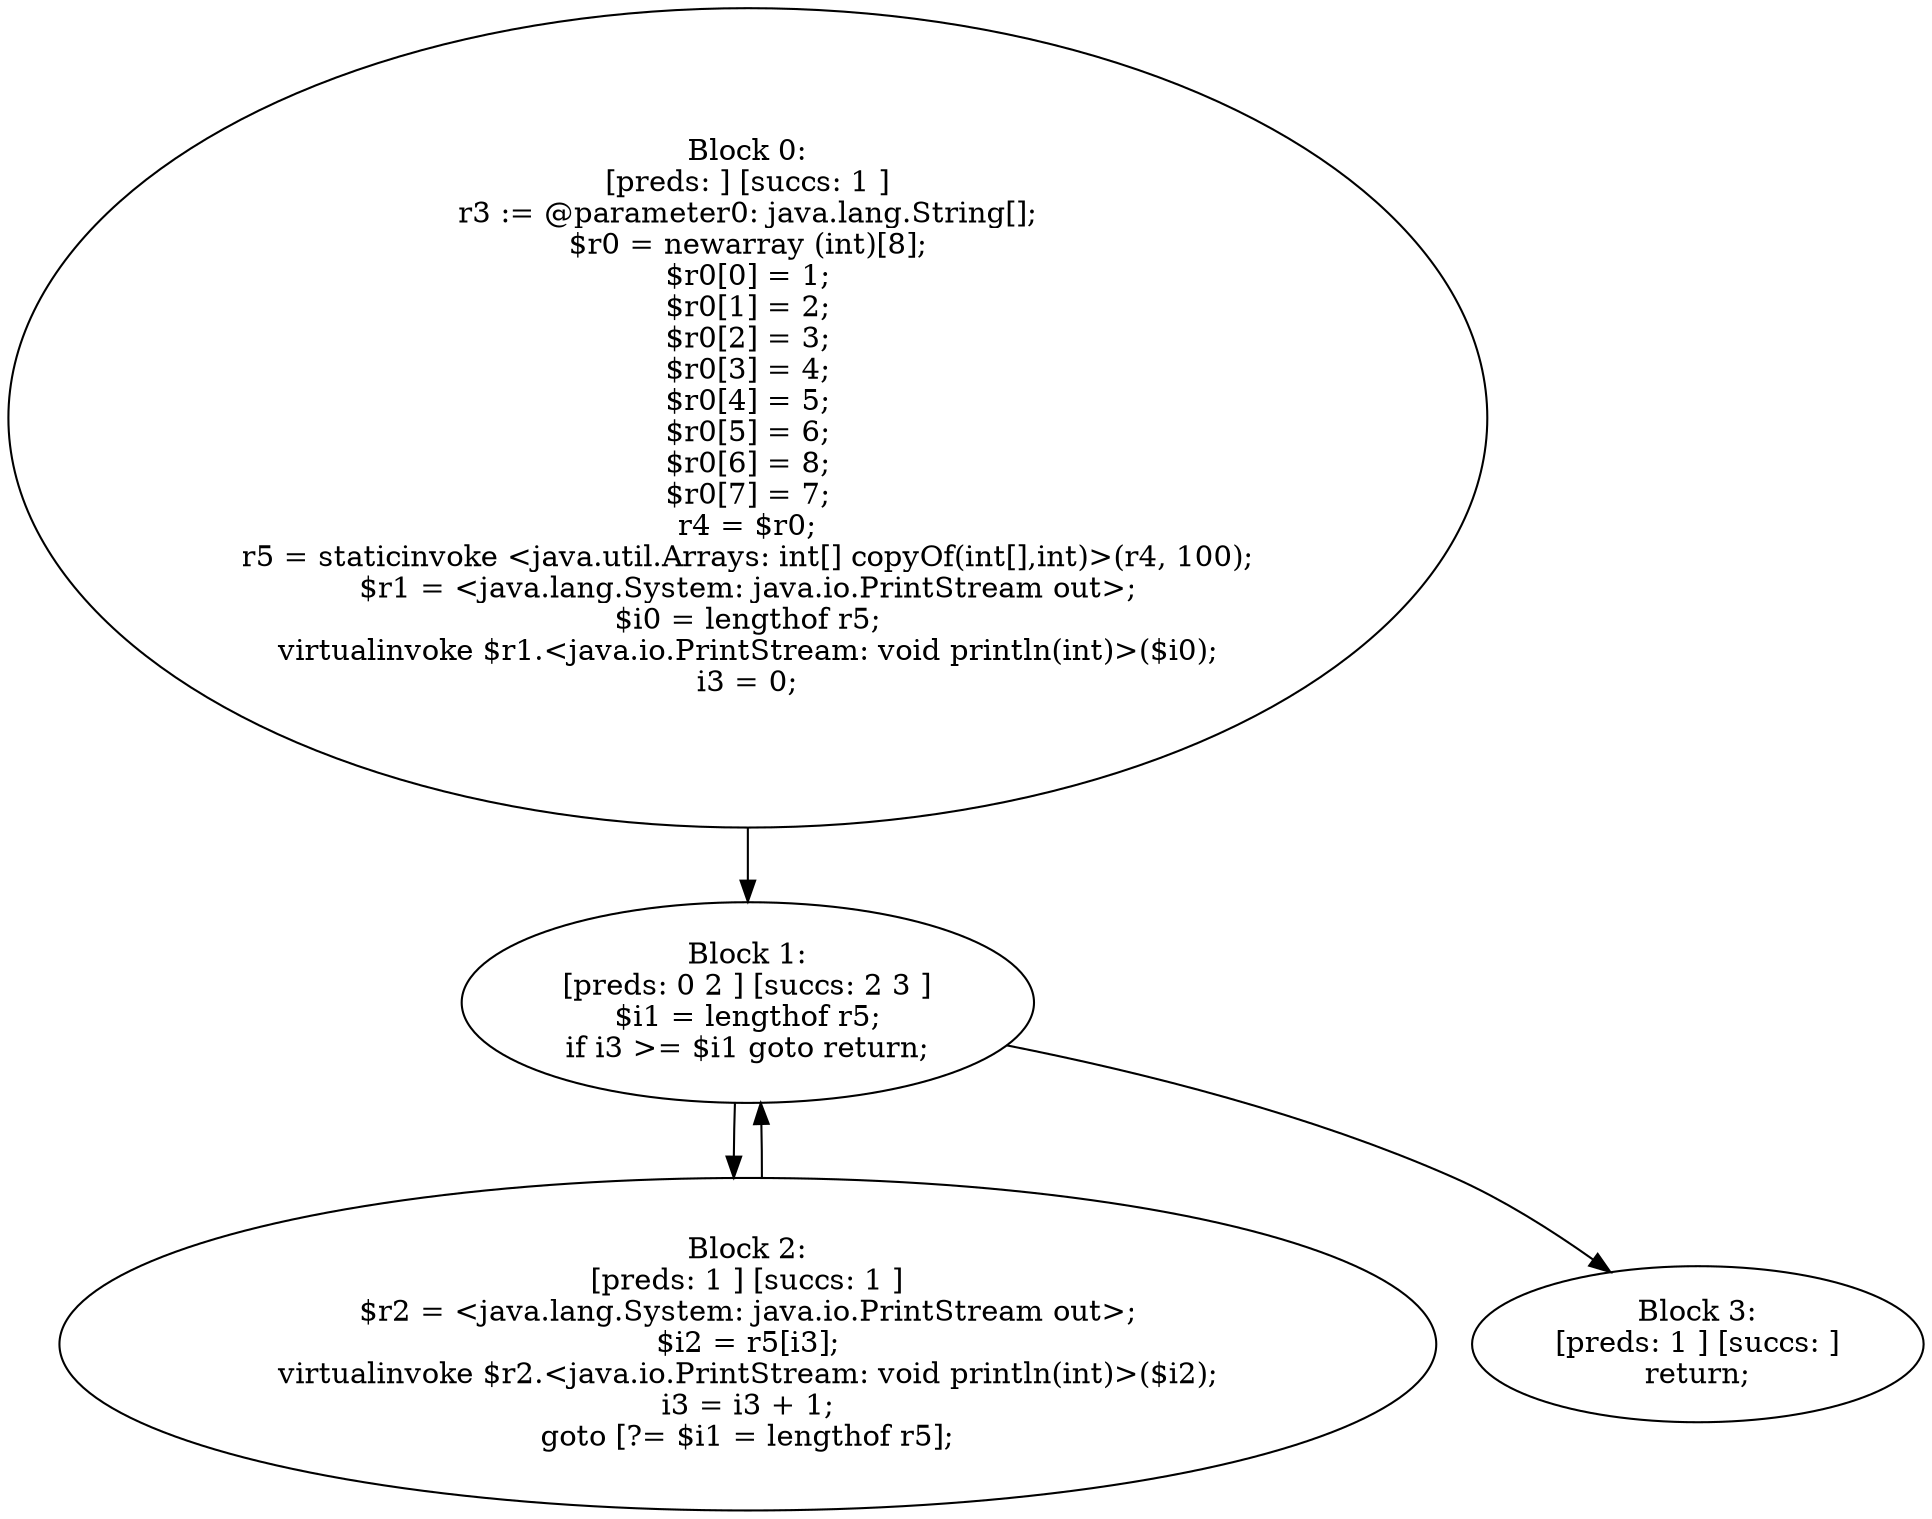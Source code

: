 digraph "unitGraph" {
    "Block 0:
[preds: ] [succs: 1 ]
r3 := @parameter0: java.lang.String[];
$r0 = newarray (int)[8];
$r0[0] = 1;
$r0[1] = 2;
$r0[2] = 3;
$r0[3] = 4;
$r0[4] = 5;
$r0[5] = 6;
$r0[6] = 8;
$r0[7] = 7;
r4 = $r0;
r5 = staticinvoke <java.util.Arrays: int[] copyOf(int[],int)>(r4, 100);
$r1 = <java.lang.System: java.io.PrintStream out>;
$i0 = lengthof r5;
virtualinvoke $r1.<java.io.PrintStream: void println(int)>($i0);
i3 = 0;
"
    "Block 1:
[preds: 0 2 ] [succs: 2 3 ]
$i1 = lengthof r5;
if i3 >= $i1 goto return;
"
    "Block 2:
[preds: 1 ] [succs: 1 ]
$r2 = <java.lang.System: java.io.PrintStream out>;
$i2 = r5[i3];
virtualinvoke $r2.<java.io.PrintStream: void println(int)>($i2);
i3 = i3 + 1;
goto [?= $i1 = lengthof r5];
"
    "Block 3:
[preds: 1 ] [succs: ]
return;
"
    "Block 0:
[preds: ] [succs: 1 ]
r3 := @parameter0: java.lang.String[];
$r0 = newarray (int)[8];
$r0[0] = 1;
$r0[1] = 2;
$r0[2] = 3;
$r0[3] = 4;
$r0[4] = 5;
$r0[5] = 6;
$r0[6] = 8;
$r0[7] = 7;
r4 = $r0;
r5 = staticinvoke <java.util.Arrays: int[] copyOf(int[],int)>(r4, 100);
$r1 = <java.lang.System: java.io.PrintStream out>;
$i0 = lengthof r5;
virtualinvoke $r1.<java.io.PrintStream: void println(int)>($i0);
i3 = 0;
"->"Block 1:
[preds: 0 2 ] [succs: 2 3 ]
$i1 = lengthof r5;
if i3 >= $i1 goto return;
";
    "Block 1:
[preds: 0 2 ] [succs: 2 3 ]
$i1 = lengthof r5;
if i3 >= $i1 goto return;
"->"Block 2:
[preds: 1 ] [succs: 1 ]
$r2 = <java.lang.System: java.io.PrintStream out>;
$i2 = r5[i3];
virtualinvoke $r2.<java.io.PrintStream: void println(int)>($i2);
i3 = i3 + 1;
goto [?= $i1 = lengthof r5];
";
    "Block 1:
[preds: 0 2 ] [succs: 2 3 ]
$i1 = lengthof r5;
if i3 >= $i1 goto return;
"->"Block 3:
[preds: 1 ] [succs: ]
return;
";
    "Block 2:
[preds: 1 ] [succs: 1 ]
$r2 = <java.lang.System: java.io.PrintStream out>;
$i2 = r5[i3];
virtualinvoke $r2.<java.io.PrintStream: void println(int)>($i2);
i3 = i3 + 1;
goto [?= $i1 = lengthof r5];
"->"Block 1:
[preds: 0 2 ] [succs: 2 3 ]
$i1 = lengthof r5;
if i3 >= $i1 goto return;
";
}
